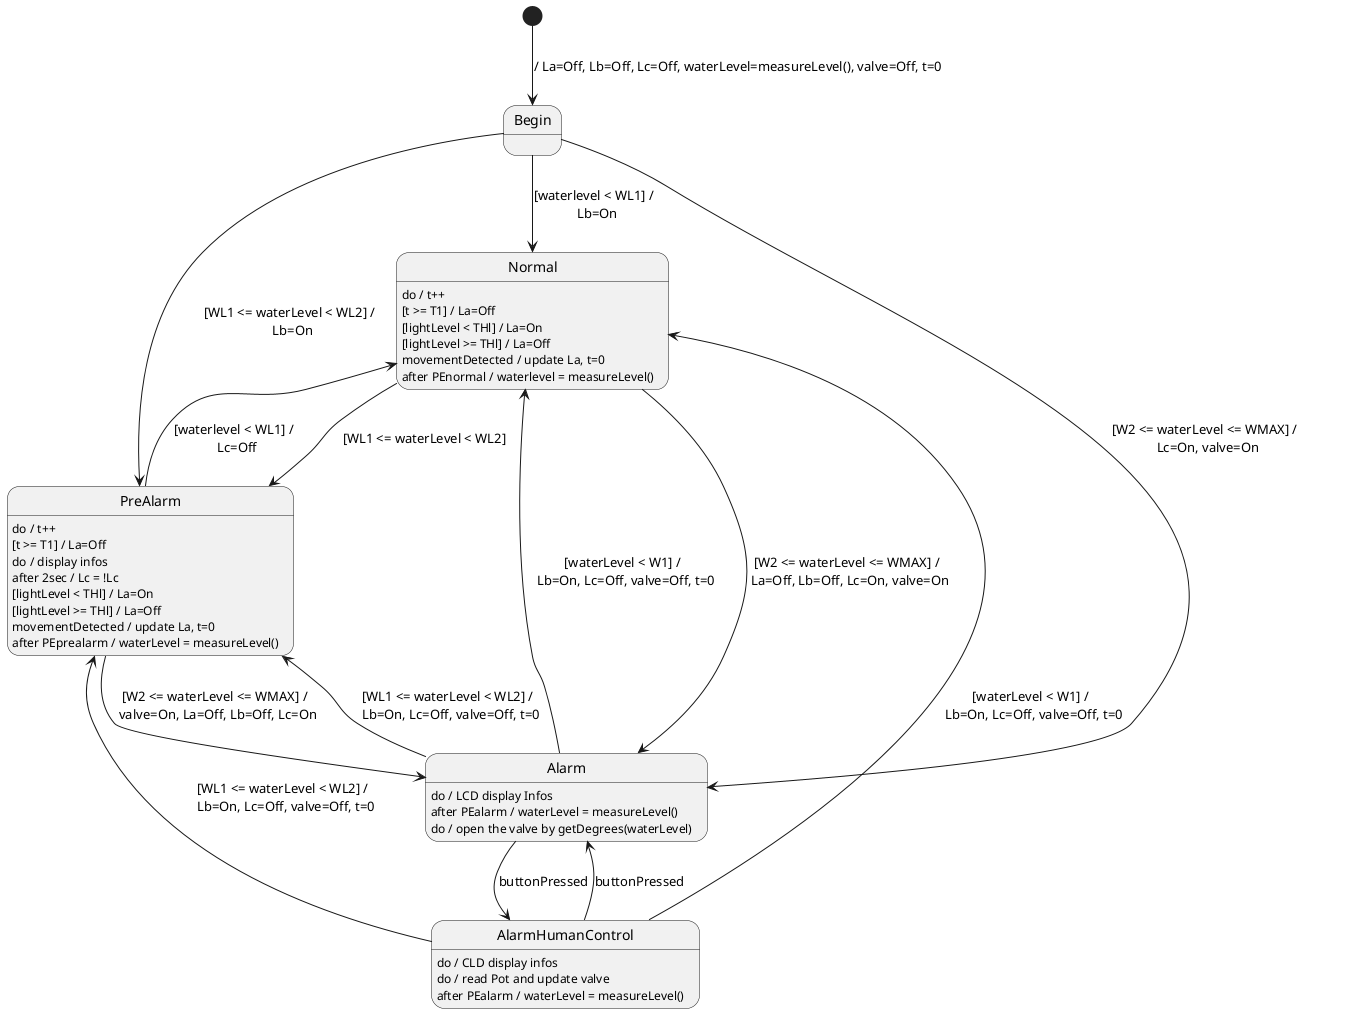 @startuml Assigment2

/'
    SENSORS

    - Pir to detect movement
    - Sonar used to measure water level
    - ServoMotor used to control the valve (0deg=Close, 180deg=Open)
    - Light Sensor = used to measure light level
    - La = Green Led to report a movement
    - Lb = Green Led which means the bridge can be used
    - Lc = Red Led which:
        - Blink every 2sec in PreAlarm
        - Is On in Alarm
    - LCD = I2C Display to give infos to the user
'/

/'
    CONSTANTS:
    - LHl = Light level threshold
    - W1, W2, Wmax = water level bounds
'/

/' In the normal state Lb is off and Lc is off,
    that means that the bridge can be used
'/

[*] --> Begin : / La=Off, Lb=Off, Lc=Off, waterLevel=measureLevel(), valve=Off, t=0

Begin --> Normal : [waterlevel < WL1] / \n Lb=On
Begin --> PreAlarm : [WL1 <= waterLevel < WL2] / \n Lb=On
Begin --> Alarm : [W2 <= waterLevel <= WMAX] / \n Lc=On, valve=On

/'
    When the PIR detect the movement La is switched On or Off
    depending on the light level
'/
Normal : do / t++
Normal : [t >= T1] / La=Off
Normal : [lightLevel < THl] / La=On
Normal : [lightLevel >= THl] / La=Off
Normal : movementDetected / update La, t=0
Normal  : after PEnormal / waterlevel = measureLevel()
Normal --> PreAlarm : [WL1 <= waterLevel < WL2]
Normal --> Alarm : [W2 <= waterLevel <= WMAX] / \n La=Off, Lb=Off, Lc=On, valve=On
PreAlarm --> Normal : [waterlevel < WL1] / \n Lc=Off
/'
    Infos: PreAlarm State and Current Water Level
'/
PreAlarm : do / t++
PreAlarm : [t >= T1] / La=Off
PreAlarm : do / display infos
PreAlarm : after 2sec / Lc = !Lc 
PreAlarm : [lightLevel < THl] / La=On
PreAlarm : [lightLevel >= THl] / La=Off
PreAlarm : movementDetected / update La, t=0
PreAlarm : after PEprealarm / waterLevel = measureLevel() 
PreAlarm --> Alarm : [W2 <= waterLevel <= WMAX] / \n valve=On, La=Off, Lb=Off, Lc=On

Alarm --> PreAlarm : [WL1 <= waterLevel < WL2] / \n Lb=On, Lc=Off, valve=Off, t=0
Alarm --> Normal : [waterLevel < W1] / \n Lb=On, Lc=Off, valve=Off, t=0
/'
    Infos: Alarm State, Current Water Level 
    and Current opening degrees
'/
Alarm : do / LCD display Infos
Alarm  : after PEalarm / waterLevel = measureLevel()
Alarm : do / open the valve by getDegrees(waterLevel)
Alarm --> AlarmHumanControl : buttonPressed

AlarmHumanControl : do / CLD display infos
AlarmHumanControl : do / read Pot and update valve
AlarmHumanControl  : after PEalarm / waterLevel = measureLevel()
AlarmHumanControl --> Alarm : buttonPressed
AlarmHumanControl --> PreAlarm : [WL1 <= waterLevel < WL2] / \n Lb=On, Lc=Off, valve=Off, t=0
AlarmHumanControl --> Normal : [waterLevel < W1] / \n Lb=On, Lc=Off, valve=Off, t=0

@enduml